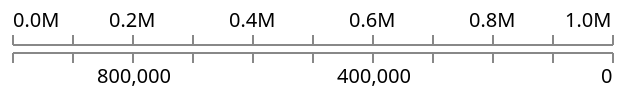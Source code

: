 {
  "$schema": "https://vega.github.io/schema/vega/v3.json",
  "width": 300,
  "height": 4,
  "padding": 5,
  "scales": [
    {
      "name": "forwards",
      "domain": [0, 1000000],
      "range": "width"
    },
    {
      "name": "backwards",
      "domain": [0, 1000000],
      "range": "width",
      "reverse": true
    }
  ],
  "axes": [
    {
      "orient": "top",
      "scale": "forwards",
      "labelFlush": true,
      "labelOverlap": true,
      "format": "s"
    },
    {
      "orient": "bottom",
      "scale": "backwards",
      "labelFlush": true,
      "labelOverlap": true
    }
  ]
}